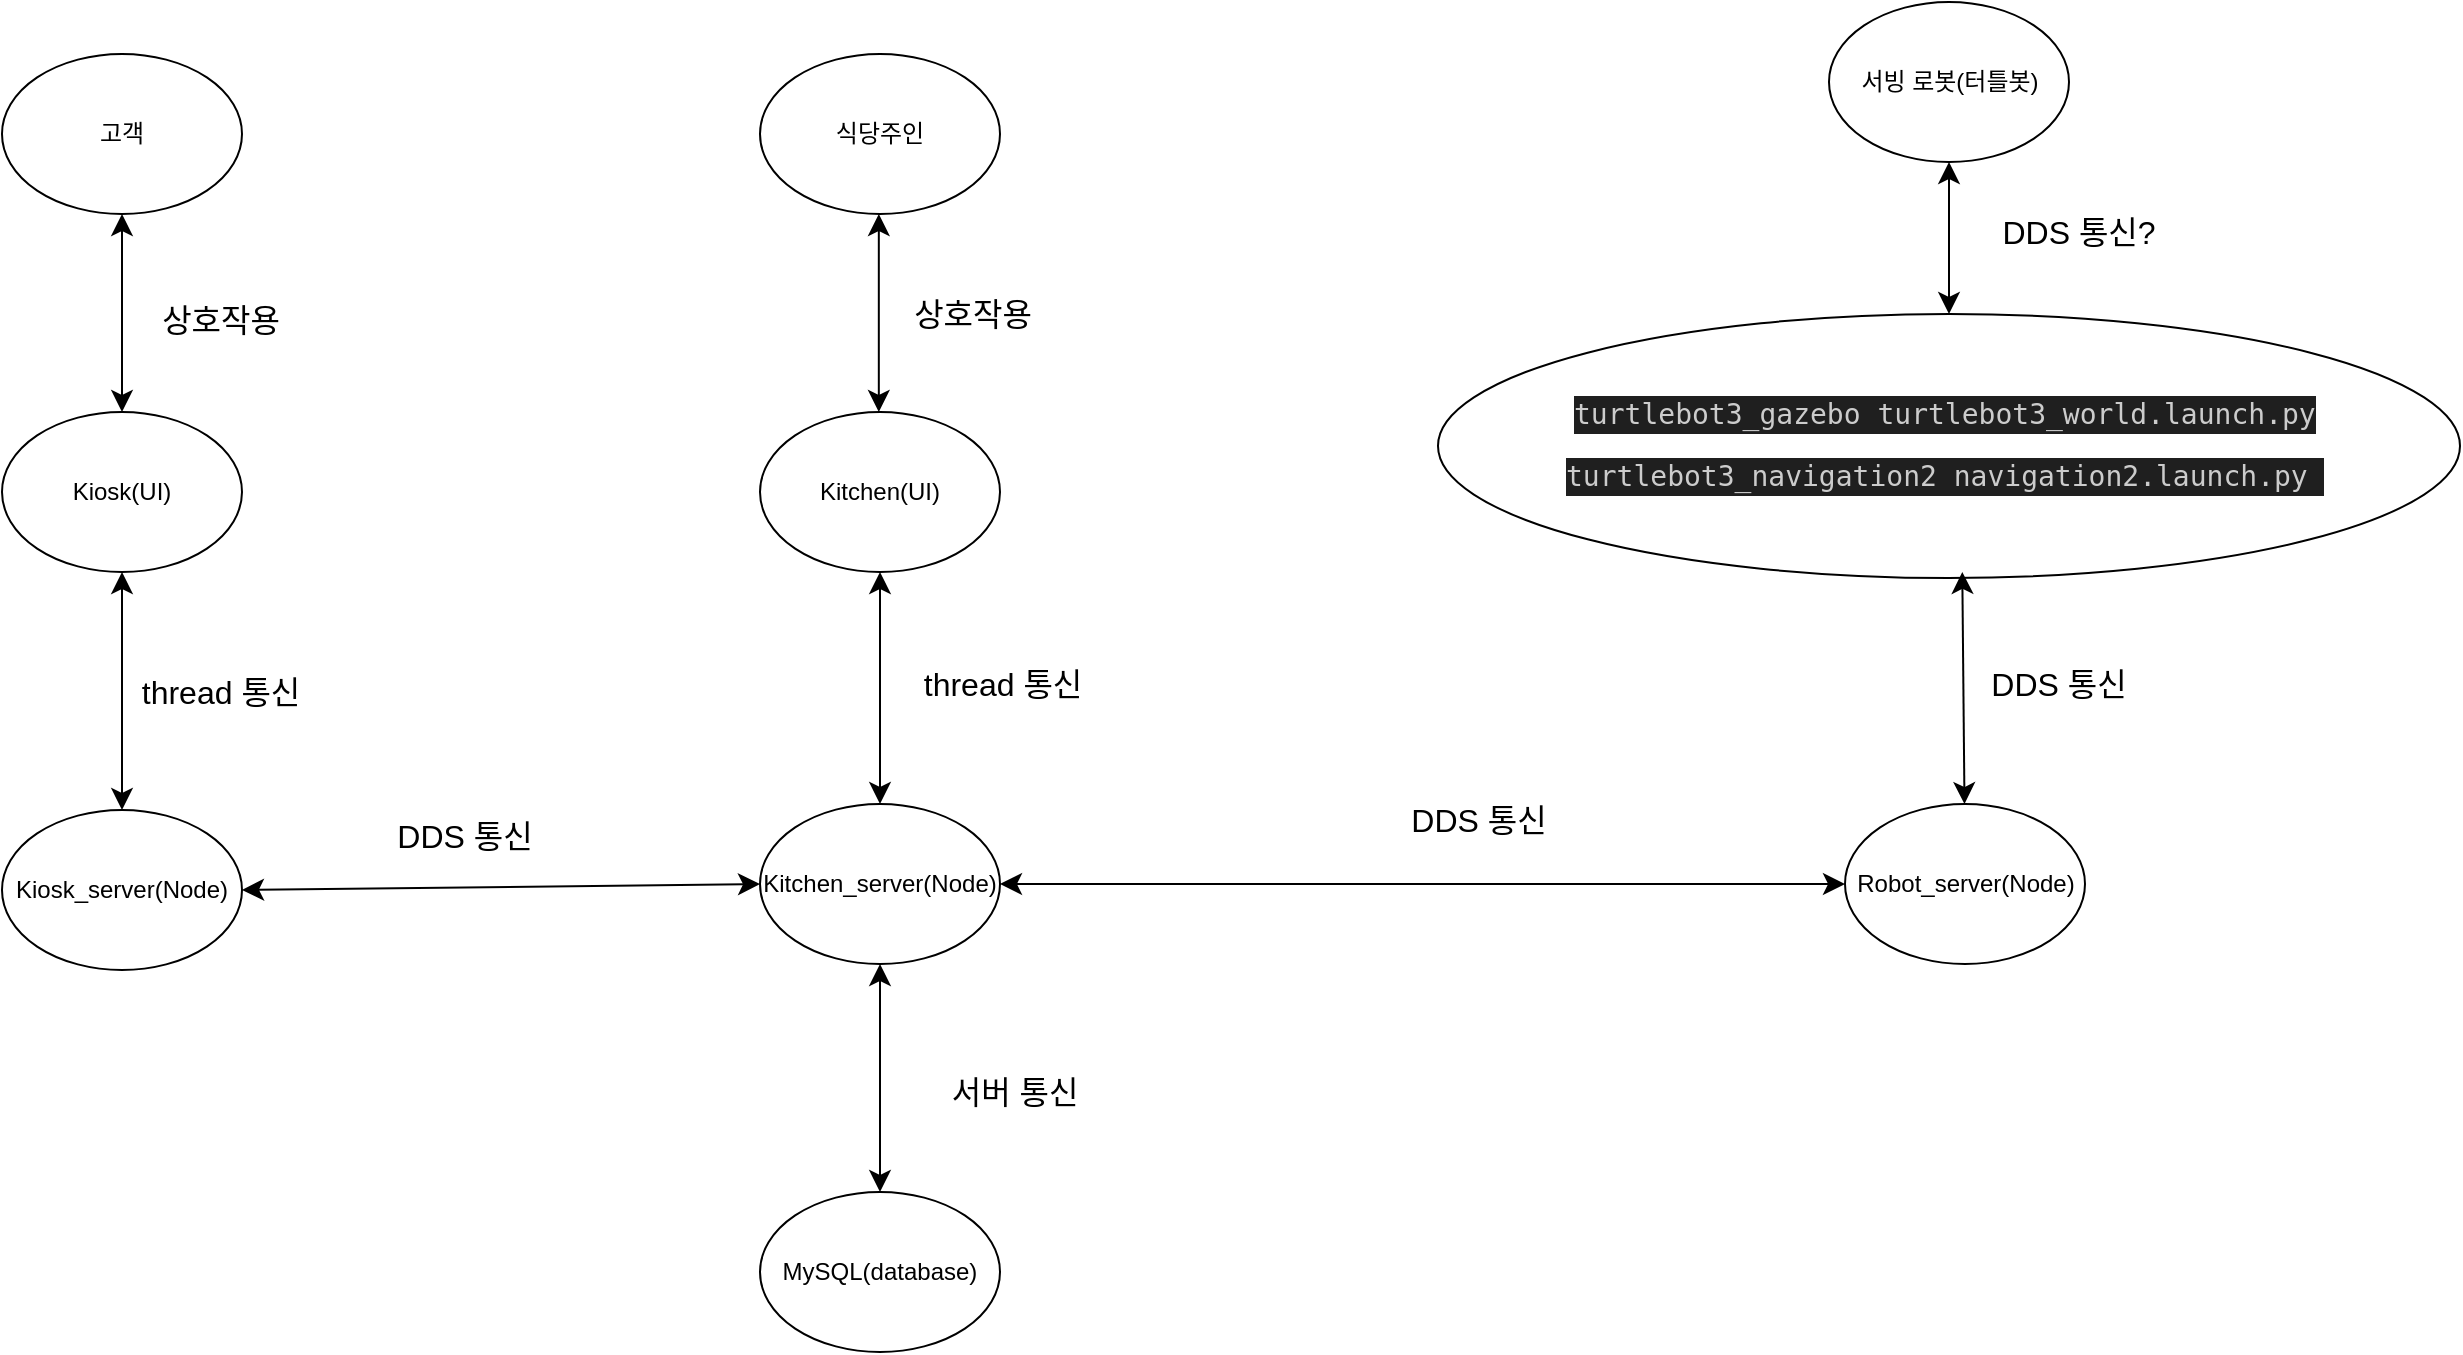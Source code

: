 <mxfile version="26.0.6">
  <diagram name="페이지-1" id="UbD2uTVvqB19eF6_5Nyt">
    <mxGraphModel dx="1395" dy="1103" grid="0" gridSize="10" guides="1" tooltips="1" connect="1" arrows="1" fold="1" page="0" pageScale="1" pageWidth="827" pageHeight="1169" math="0" shadow="0">
      <root>
        <mxCell id="0" />
        <mxCell id="1" parent="0" />
        <mxCell id="q3P1-UE12un9-XSnmZx_-1" value="Kiosk(UI)" style="ellipse;whiteSpace=wrap;html=1;" vertex="1" parent="1">
          <mxGeometry x="182" y="-45" width="120" height="80" as="geometry" />
        </mxCell>
        <mxCell id="q3P1-UE12un9-XSnmZx_-2" value="고객" style="ellipse;whiteSpace=wrap;html=1;" vertex="1" parent="1">
          <mxGeometry x="182" y="-224" width="120" height="80" as="geometry" />
        </mxCell>
        <mxCell id="q3P1-UE12un9-XSnmZx_-3" value="식당주인" style="ellipse;whiteSpace=wrap;html=1;" vertex="1" parent="1">
          <mxGeometry x="561" y="-224" width="120" height="80" as="geometry" />
        </mxCell>
        <mxCell id="q3P1-UE12un9-XSnmZx_-4" value="" style="endArrow=classic;startArrow=classic;html=1;rounded=0;fontSize=12;startSize=8;endSize=8;curved=1;exitX=0.5;exitY=0;exitDx=0;exitDy=0;entryX=0.5;entryY=1;entryDx=0;entryDy=0;" edge="1" parent="1" source="q3P1-UE12un9-XSnmZx_-1" target="q3P1-UE12un9-XSnmZx_-2">
          <mxGeometry width="50" height="50" relative="1" as="geometry">
            <mxPoint x="383" y="69" as="sourcePoint" />
            <mxPoint x="433" y="19" as="targetPoint" />
          </mxGeometry>
        </mxCell>
        <mxCell id="q3P1-UE12un9-XSnmZx_-5" value="" style="endArrow=classic;startArrow=classic;html=1;rounded=0;fontSize=12;startSize=8;endSize=8;curved=1;exitX=0.5;exitY=0;exitDx=0;exitDy=0;entryX=0.5;entryY=1;entryDx=0;entryDy=0;" edge="1" parent="1">
          <mxGeometry width="50" height="50" relative="1" as="geometry">
            <mxPoint x="620.41" y="-45" as="sourcePoint" />
            <mxPoint x="620.41" y="-144" as="targetPoint" />
          </mxGeometry>
        </mxCell>
        <mxCell id="q3P1-UE12un9-XSnmZx_-6" value="Kitchen(UI)" style="ellipse;whiteSpace=wrap;html=1;" vertex="1" parent="1">
          <mxGeometry x="561" y="-45" width="120" height="80" as="geometry" />
        </mxCell>
        <mxCell id="q3P1-UE12un9-XSnmZx_-7" value="Kiosk_server(Node)" style="ellipse;whiteSpace=wrap;html=1;" vertex="1" parent="1">
          <mxGeometry x="182" y="154" width="120" height="80" as="geometry" />
        </mxCell>
        <mxCell id="q3P1-UE12un9-XSnmZx_-8" value="Kitchen_server(Node)" style="ellipse;whiteSpace=wrap;html=1;" vertex="1" parent="1">
          <mxGeometry x="561" y="151" width="120" height="80" as="geometry" />
        </mxCell>
        <mxCell id="q3P1-UE12un9-XSnmZx_-9" value="" style="endArrow=classic;startArrow=classic;html=1;rounded=0;fontSize=12;startSize=8;endSize=8;curved=1;exitX=0.5;exitY=0;exitDx=0;exitDy=0;entryX=0.5;entryY=1;entryDx=0;entryDy=0;" edge="1" parent="1" source="q3P1-UE12un9-XSnmZx_-7" target="q3P1-UE12un9-XSnmZx_-1">
          <mxGeometry width="50" height="50" relative="1" as="geometry">
            <mxPoint x="394" y="83" as="sourcePoint" />
            <mxPoint x="444" y="33" as="targetPoint" />
          </mxGeometry>
        </mxCell>
        <mxCell id="q3P1-UE12un9-XSnmZx_-10" value="서빙 로봇(터틀봇)" style="ellipse;whiteSpace=wrap;html=1;" vertex="1" parent="1">
          <mxGeometry x="1095.5" y="-250" width="120" height="80" as="geometry" />
        </mxCell>
        <mxCell id="q3P1-UE12un9-XSnmZx_-11" value="" style="ellipse;whiteSpace=wrap;html=1;" vertex="1" parent="1">
          <mxGeometry x="900" y="-94" width="511" height="132" as="geometry" />
        </mxCell>
        <UserObject label="&lt;div style=&quot;color: #cccccc;background-color: #1f1f1f;font-family: &#39;Droid Sans Mono&#39;, &#39;monospace&#39;, monospace;font-weight: normal;font-size: 14px;line-height: 19px;white-space: pre;&quot;&gt;&lt;div&gt;&lt;span style=&quot;color: #cccccc;&quot;&gt;turtlebot3_gazebo turtlebot3_world.launch.py&lt;/span&gt;&lt;/div&gt;&lt;/div&gt;" link="&lt;div style=&quot;color: #cccccc;background-color: #1f1f1f;font-family: &#39;Droid Sans Mono&#39;, &#39;monospace&#39;, monospace;font-weight: normal;font-size: 14px;line-height: 19px;white-space: pre;&quot;&gt;&lt;div&gt;&lt;span style=&quot;color: #cccccc;&quot;&gt;turtlebot3_gazebo turtlebot3_world.launch.py&lt;/span&gt;&lt;/div&gt;&lt;/div&gt;" id="q3P1-UE12un9-XSnmZx_-12">
          <mxCell style="text;whiteSpace=wrap;html=1;" vertex="1" parent="1">
            <mxGeometry x="965.999" y="-59.999" width="399" height="41" as="geometry" />
          </mxCell>
        </UserObject>
        <UserObject label="&lt;div style=&quot;color: #cccccc;background-color: #1f1f1f;font-family: &#39;Droid Sans Mono&#39;, &#39;monospace&#39;, monospace;font-weight: normal;font-size: 14px;line-height: 19px;white-space: pre;&quot;&gt;&lt;div&gt;&lt;span style=&quot;color: #cccccc;&quot;&gt;turtlebot3_navigation2 navigation2.launch.py &lt;/span&gt;&lt;/div&gt;&lt;/div&gt;" link="&lt;div style=&quot;color: #cccccc;background-color: #1f1f1f;font-family: &#39;Droid Sans Mono&#39;, &#39;monospace&#39;, monospace;font-weight: normal;font-size: 14px;line-height: 19px;white-space: pre;&quot;&gt;&lt;div&gt;&lt;span style=&quot;color: #cccccc;&quot;&gt;turtlebot3_navigation2 navigation2.launch.py &lt;/span&gt;&lt;/div&gt;&lt;/div&gt;" id="q3P1-UE12un9-XSnmZx_-13">
          <mxCell style="text;whiteSpace=wrap;html=1;" vertex="1" parent="1">
            <mxGeometry x="961.999" y="-29.002" width="407" height="41" as="geometry" />
          </mxCell>
        </UserObject>
        <mxCell id="q3P1-UE12un9-XSnmZx_-14" value="" style="endArrow=classic;startArrow=classic;html=1;rounded=0;fontSize=12;startSize=8;endSize=8;curved=1;exitX=0.5;exitY=0;exitDx=0;exitDy=0;entryX=0.5;entryY=1;entryDx=0;entryDy=0;" edge="1" parent="1" source="q3P1-UE12un9-XSnmZx_-11" target="q3P1-UE12un9-XSnmZx_-10">
          <mxGeometry width="50" height="50" relative="1" as="geometry">
            <mxPoint x="620.41" y="-50" as="sourcePoint" />
            <mxPoint x="620.41" y="-149" as="targetPoint" />
          </mxGeometry>
        </mxCell>
        <mxCell id="q3P1-UE12un9-XSnmZx_-15" value="Robot_server(Node)" style="ellipse;whiteSpace=wrap;html=1;" vertex="1" parent="1">
          <mxGeometry x="1103.5" y="151" width="120" height="80" as="geometry" />
        </mxCell>
        <mxCell id="q3P1-UE12un9-XSnmZx_-17" value="상호작용" style="text;html=1;align=center;verticalAlign=middle;resizable=0;points=[];autosize=1;strokeColor=none;fillColor=none;fontSize=16;" vertex="1" parent="1">
          <mxGeometry x="252" y="-107" width="77" height="31" as="geometry" />
        </mxCell>
        <mxCell id="q3P1-UE12un9-XSnmZx_-18" value="상호작용" style="text;html=1;align=center;verticalAlign=middle;resizable=0;points=[];autosize=1;strokeColor=none;fillColor=none;fontSize=16;" vertex="1" parent="1">
          <mxGeometry x="628" y="-110" width="77" height="31" as="geometry" />
        </mxCell>
        <mxCell id="q3P1-UE12un9-XSnmZx_-19" value="thread 통신" style="text;html=1;align=center;verticalAlign=middle;resizable=0;points=[];autosize=1;strokeColor=none;fillColor=none;fontSize=16;" vertex="1" parent="1">
          <mxGeometry x="242" y="79" width="97" height="31" as="geometry" />
        </mxCell>
        <mxCell id="q3P1-UE12un9-XSnmZx_-20" value="thread 통신" style="text;html=1;align=center;verticalAlign=middle;resizable=0;points=[];autosize=1;strokeColor=none;fillColor=none;fontSize=16;" vertex="1" parent="1">
          <mxGeometry x="633" y="75" width="97" height="31" as="geometry" />
        </mxCell>
        <mxCell id="q3P1-UE12un9-XSnmZx_-21" value="" style="endArrow=classic;startArrow=classic;html=1;rounded=0;fontSize=12;startSize=8;endSize=8;curved=1;exitX=0.5;exitY=0;exitDx=0;exitDy=0;entryX=0.5;entryY=1;entryDx=0;entryDy=0;" edge="1" parent="1" source="q3P1-UE12un9-XSnmZx_-8" target="q3P1-UE12un9-XSnmZx_-6">
          <mxGeometry width="50" height="50" relative="1" as="geometry">
            <mxPoint x="252" y="164" as="sourcePoint" />
            <mxPoint x="252" y="45" as="targetPoint" />
          </mxGeometry>
        </mxCell>
        <mxCell id="q3P1-UE12un9-XSnmZx_-22" value="" style="endArrow=classic;startArrow=classic;html=1;rounded=0;fontSize=12;startSize=8;endSize=8;curved=1;entryX=1;entryY=0.5;entryDx=0;entryDy=0;exitX=0;exitY=0.5;exitDx=0;exitDy=0;" edge="1" parent="1" source="q3P1-UE12un9-XSnmZx_-8" target="q3P1-UE12un9-XSnmZx_-7">
          <mxGeometry width="50" height="50" relative="1" as="geometry">
            <mxPoint x="638" y="106" as="sourcePoint" />
            <mxPoint x="688" y="56" as="targetPoint" />
          </mxGeometry>
        </mxCell>
        <mxCell id="q3P1-UE12un9-XSnmZx_-24" value="DDS 통신" style="text;html=1;align=center;verticalAlign=middle;resizable=0;points=[];autosize=1;strokeColor=none;fillColor=none;fontSize=16;" vertex="1" parent="1">
          <mxGeometry x="370" y="151" width="86" height="31" as="geometry" />
        </mxCell>
        <mxCell id="q3P1-UE12un9-XSnmZx_-25" value="" style="endArrow=classic;startArrow=classic;html=1;rounded=0;fontSize=12;startSize=8;endSize=8;curved=1;exitX=1;exitY=0.5;exitDx=0;exitDy=0;" edge="1" parent="1" source="q3P1-UE12un9-XSnmZx_-8" target="q3P1-UE12un9-XSnmZx_-15">
          <mxGeometry width="50" height="50" relative="1" as="geometry">
            <mxPoint x="571" y="201" as="sourcePoint" />
            <mxPoint x="312" y="204" as="targetPoint" />
          </mxGeometry>
        </mxCell>
        <mxCell id="q3P1-UE12un9-XSnmZx_-26" value="DDS 통신" style="text;html=1;align=center;verticalAlign=middle;resizable=0;points=[];autosize=1;strokeColor=none;fillColor=none;fontSize=16;" vertex="1" parent="1">
          <mxGeometry x="877" y="143" width="86" height="31" as="geometry" />
        </mxCell>
        <mxCell id="q3P1-UE12un9-XSnmZx_-27" value="" style="endArrow=classic;startArrow=classic;html=1;rounded=0;fontSize=12;startSize=8;endSize=8;curved=1;exitX=0.513;exitY=0.977;exitDx=0;exitDy=0;exitPerimeter=0;" edge="1" parent="1" source="q3P1-UE12un9-XSnmZx_-11" target="q3P1-UE12un9-XSnmZx_-15">
          <mxGeometry width="50" height="50" relative="1" as="geometry">
            <mxPoint x="691" y="201" as="sourcePoint" />
            <mxPoint x="1114" y="201" as="targetPoint" />
          </mxGeometry>
        </mxCell>
        <mxCell id="q3P1-UE12un9-XSnmZx_-28" value="DDS 통신" style="text;html=1;align=center;verticalAlign=middle;resizable=0;points=[];autosize=1;strokeColor=none;fillColor=none;fontSize=16;" vertex="1" parent="1">
          <mxGeometry x="1167" y="75" width="86" height="31" as="geometry" />
        </mxCell>
        <mxCell id="q3P1-UE12un9-XSnmZx_-29" value="DDS 통신?" style="text;html=1;align=center;verticalAlign=middle;resizable=0;points=[];autosize=1;strokeColor=none;fillColor=none;fontSize=16;" vertex="1" parent="1">
          <mxGeometry x="1172" y="-151" width="95" height="31" as="geometry" />
        </mxCell>
        <mxCell id="q3P1-UE12un9-XSnmZx_-30" value="MySQL(database)" style="ellipse;whiteSpace=wrap;html=1;" vertex="1" parent="1">
          <mxGeometry x="561" y="345" width="120" height="80" as="geometry" />
        </mxCell>
        <mxCell id="q3P1-UE12un9-XSnmZx_-31" value="" style="endArrow=classic;startArrow=classic;html=1;rounded=0;fontSize=12;startSize=8;endSize=8;curved=1;entryX=0.5;entryY=1;entryDx=0;entryDy=0;" edge="1" parent="1" source="q3P1-UE12un9-XSnmZx_-30" target="q3P1-UE12un9-XSnmZx_-8">
          <mxGeometry width="50" height="50" relative="1" as="geometry">
            <mxPoint x="474" y="359" as="sourcePoint" />
            <mxPoint x="524" y="309" as="targetPoint" />
          </mxGeometry>
        </mxCell>
        <mxCell id="q3P1-UE12un9-XSnmZx_-32" value="서버 통신" style="text;html=1;align=center;verticalAlign=middle;resizable=0;points=[];autosize=1;strokeColor=none;fillColor=none;fontSize=16;" vertex="1" parent="1">
          <mxGeometry x="647" y="279" width="81" height="31" as="geometry" />
        </mxCell>
      </root>
    </mxGraphModel>
  </diagram>
</mxfile>
